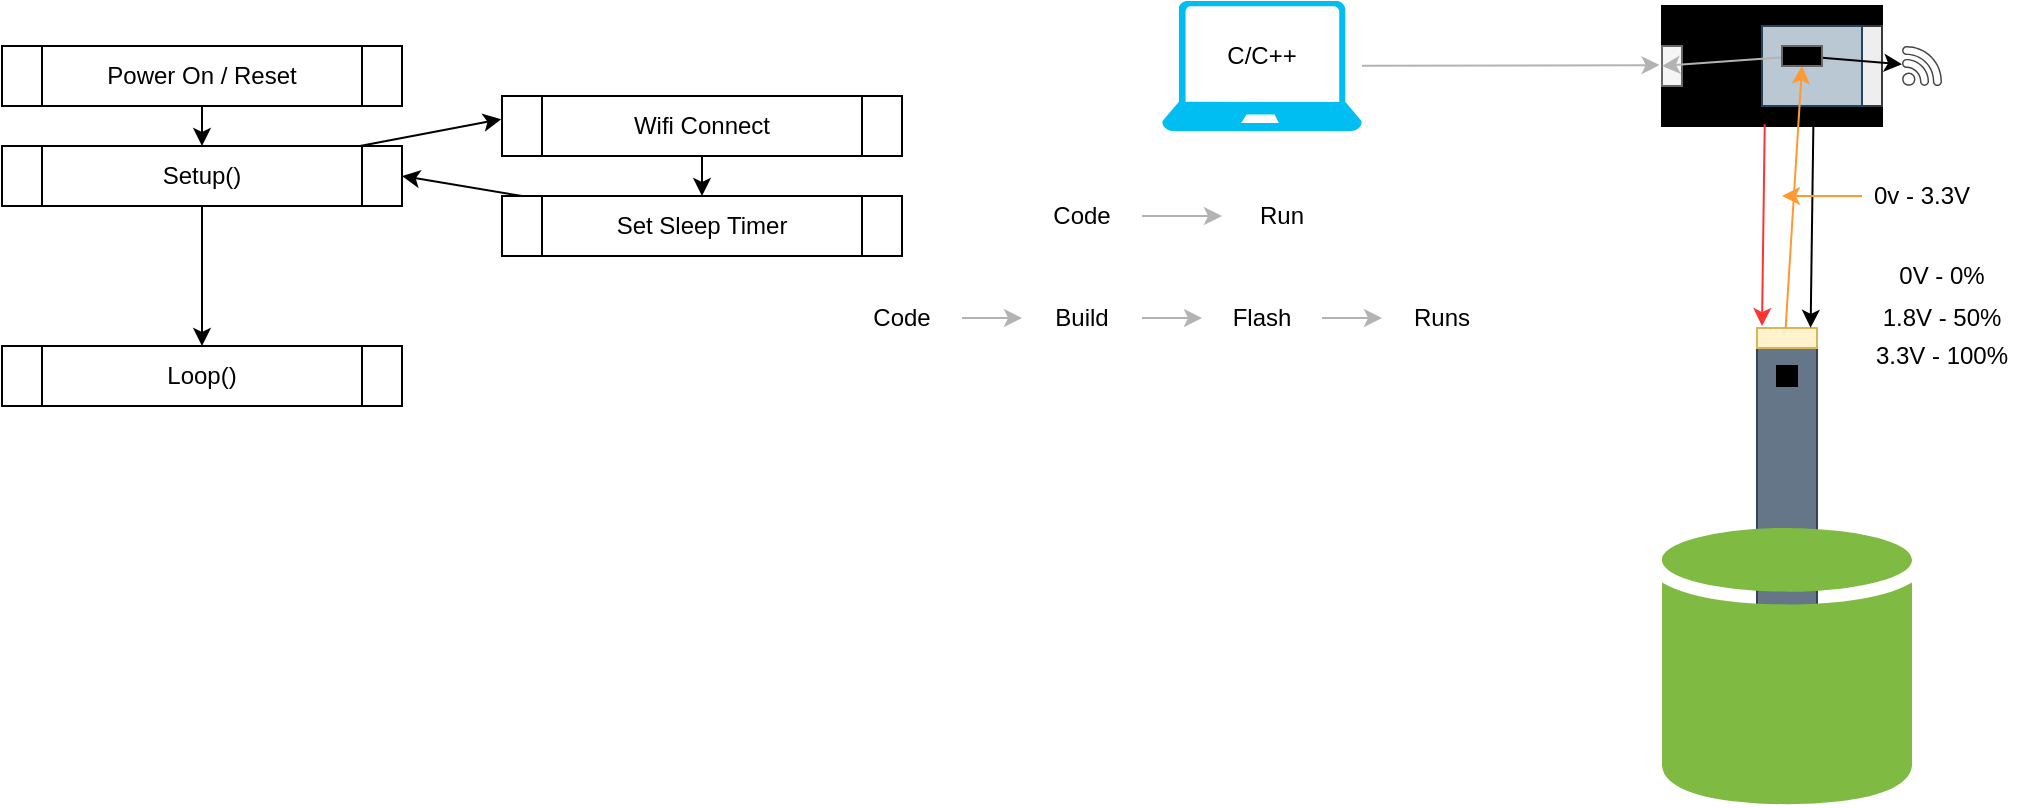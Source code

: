 <mxfile>
    <diagram id="GAz4Ro1tZ-_NzbGvpH6E" name="Page-1">
        <mxGraphModel dx="799" dy="297" grid="1" gridSize="10" guides="1" tooltips="1" connect="1" arrows="1" fold="1" page="1" pageScale="1" pageWidth="3300" pageHeight="4681" math="0" shadow="0">
            <root>
                <mxCell id="0"/>
                <mxCell id="1" parent="0"/>
                <mxCell id="4" value="" style="rounded=0;whiteSpace=wrap;html=1;fillColor=#647687;fontColor=#ffffff;strokeColor=#314354;" parent="1" vertex="1">
                    <mxGeometry x="1877.5" y="671" width="30" height="159" as="geometry"/>
                </mxCell>
                <mxCell id="5" value="" style="rounded=0;whiteSpace=wrap;html=1;fillColor=#000000;" parent="1" vertex="1">
                    <mxGeometry x="1887.5" y="680" width="10" height="10" as="geometry"/>
                </mxCell>
                <mxCell id="6" value="" style="rounded=0;whiteSpace=wrap;html=1;fillColor=#fff2cc;strokeColor=#d6b656;" parent="1" vertex="1">
                    <mxGeometry x="1877.5" y="661" width="30" height="10" as="geometry"/>
                </mxCell>
                <mxCell id="3" value="" style="sketch=0;shadow=0;dashed=0;html=1;strokeColor=none;labelPosition=center;verticalLabelPosition=bottom;verticalAlign=top;outlineConnect=0;align=center;shape=mxgraph.office.databases.database;fillColor=#7FBA42;" parent="1" vertex="1">
                    <mxGeometry x="1830" y="761" width="125" height="139" as="geometry"/>
                </mxCell>
                <mxCell id="10" value="" style="rounded=0;whiteSpace=wrap;html=1;fillColor=#000000;" parent="1" vertex="1">
                    <mxGeometry x="1830" y="500" width="110" height="60" as="geometry"/>
                </mxCell>
                <mxCell id="12" value="" style="rounded=0;whiteSpace=wrap;html=1;fillColor=#f5f5f5;fontColor=#333333;strokeColor=#666666;" parent="1" vertex="1">
                    <mxGeometry x="1830" y="520" width="10" height="20" as="geometry"/>
                </mxCell>
                <mxCell id="13" value="" style="rounded=0;whiteSpace=wrap;html=1;fillColor=#eeeeee;strokeColor=#36393d;" parent="1" vertex="1">
                    <mxGeometry x="1930" y="510" width="10" height="40" as="geometry"/>
                </mxCell>
                <mxCell id="14" value="" style="rounded=0;whiteSpace=wrap;html=1;fillColor=#bac8d3;strokeColor=#23445d;" parent="1" vertex="1">
                    <mxGeometry x="1880" y="510" width="50" height="40" as="geometry"/>
                </mxCell>
                <mxCell id="15" value="" style="endArrow=none;html=1;entryX=0.467;entryY=0.985;entryDx=0;entryDy=0;entryPerimeter=0;startArrow=classic;startFill=1;endFill=0;strokeColor=#FF3333;" parent="1" target="10" edge="1">
                    <mxGeometry width="50" height="50" relative="1" as="geometry">
                        <mxPoint x="1880" y="660" as="sourcePoint"/>
                        <mxPoint x="1840" y="600" as="targetPoint"/>
                    </mxGeometry>
                </mxCell>
                <mxCell id="16" value="" style="endArrow=none;html=1;entryX=0.467;entryY=0.985;entryDx=0;entryDy=0;entryPerimeter=0;startArrow=classic;startFill=1;endFill=0;strokeColor=#000000;" parent="1" edge="1">
                    <mxGeometry width="50" height="50" relative="1" as="geometry">
                        <mxPoint x="1904.31" y="660.9" as="sourcePoint"/>
                        <mxPoint x="1905.68" y="560" as="targetPoint"/>
                    </mxGeometry>
                </mxCell>
                <mxCell id="17" value="" style="endArrow=classic;html=1;entryX=0.4;entryY=0.5;entryDx=0;entryDy=0;entryPerimeter=0;startArrow=none;startFill=0;endFill=1;strokeColor=#FF9933;" parent="1" target="14" edge="1">
                    <mxGeometry width="50" height="50" relative="1" as="geometry">
                        <mxPoint x="1891.81" y="661" as="sourcePoint"/>
                        <mxPoint x="1893.18" y="560.1" as="targetPoint"/>
                    </mxGeometry>
                </mxCell>
                <mxCell id="19" style="edgeStyle=none;html=1;strokeColor=#FF9933;startArrow=none;startFill=0;endArrow=classic;endFill=1;" parent="1" source="18" edge="1">
                    <mxGeometry relative="1" as="geometry">
                        <mxPoint x="1890" y="595.0" as="targetPoint"/>
                    </mxGeometry>
                </mxCell>
                <mxCell id="18" value="0v - 3.3V" style="text;html=1;strokeColor=none;fillColor=none;align=center;verticalAlign=middle;whiteSpace=wrap;rounded=0;" parent="1" vertex="1">
                    <mxGeometry x="1930" y="580" width="60" height="30" as="geometry"/>
                </mxCell>
                <mxCell id="20" value="0V - 0%" style="text;html=1;strokeColor=none;fillColor=none;align=center;verticalAlign=middle;whiteSpace=wrap;rounded=0;" parent="1" vertex="1">
                    <mxGeometry x="1940" y="620" width="60" height="30" as="geometry"/>
                </mxCell>
                <mxCell id="21" value="3.3V - 100%" style="text;html=1;strokeColor=none;fillColor=none;align=center;verticalAlign=middle;whiteSpace=wrap;rounded=0;" parent="1" vertex="1">
                    <mxGeometry x="1930" y="660" width="80" height="30" as="geometry"/>
                </mxCell>
                <mxCell id="22" value="1.8V - 50%" style="text;html=1;strokeColor=none;fillColor=none;align=center;verticalAlign=middle;whiteSpace=wrap;rounded=0;" parent="1" vertex="1">
                    <mxGeometry x="1930" y="641" width="80" height="30" as="geometry"/>
                </mxCell>
                <mxCell id="25" style="edgeStyle=none;html=1;strokeColor=#000000;startArrow=none;startFill=0;endArrow=classic;endFill=1;" parent="1" source="23" target="24" edge="1">
                    <mxGeometry relative="1" as="geometry"/>
                </mxCell>
                <mxCell id="26" style="edgeStyle=none;html=1;entryX=0;entryY=0.5;entryDx=0;entryDy=0;strokeColor=#B3B3B3;startArrow=none;startFill=0;endArrow=classic;endFill=1;" parent="1" source="23" target="12" edge="1">
                    <mxGeometry relative="1" as="geometry"/>
                </mxCell>
                <mxCell id="23" value="" style="rounded=0;whiteSpace=wrap;html=1;fillColor=#000000;fontColor=#333333;strokeColor=#666666;" parent="1" vertex="1">
                    <mxGeometry x="1890" y="520" width="20" height="10" as="geometry"/>
                </mxCell>
                <mxCell id="24" value="" style="sketch=0;pointerEvents=1;shadow=0;dashed=0;html=1;strokeColor=none;fillColor=#434445;aspect=fixed;labelPosition=center;verticalLabelPosition=bottom;verticalAlign=top;align=center;outlineConnect=0;shape=mxgraph.vvd.wi_fi;" parent="1" vertex="1">
                    <mxGeometry x="1950" y="520" width="20" height="20" as="geometry"/>
                </mxCell>
                <mxCell id="28" style="edgeStyle=none;html=1;entryX=-0.121;entryY=0.478;entryDx=0;entryDy=0;entryPerimeter=0;strokeColor=#B3B3B3;startArrow=none;startFill=0;endArrow=classic;endFill=1;" parent="1" source="27" target="12" edge="1">
                    <mxGeometry relative="1" as="geometry"/>
                </mxCell>
                <mxCell id="27" value="" style="verticalLabelPosition=bottom;html=1;verticalAlign=top;align=center;strokeColor=none;fillColor=#00BEF2;shape=mxgraph.azure.laptop;pointerEvents=1;" parent="1" vertex="1">
                    <mxGeometry x="1580" y="497.5" width="100" height="65" as="geometry"/>
                </mxCell>
                <mxCell id="29" value="C/C++" style="text;html=1;strokeColor=none;fillColor=none;align=center;verticalAlign=middle;whiteSpace=wrap;rounded=0;" parent="1" vertex="1">
                    <mxGeometry x="1600" y="510" width="60" height="30" as="geometry"/>
                </mxCell>
                <mxCell id="32" style="edgeStyle=none;html=1;strokeColor=#B3B3B3;startArrow=none;startFill=0;endArrow=classic;endFill=1;" parent="1" source="30" target="31" edge="1">
                    <mxGeometry relative="1" as="geometry"/>
                </mxCell>
                <mxCell id="30" value="Code" style="text;html=1;strokeColor=none;fillColor=none;align=center;verticalAlign=middle;whiteSpace=wrap;rounded=0;" parent="1" vertex="1">
                    <mxGeometry x="1510" y="590" width="60" height="30" as="geometry"/>
                </mxCell>
                <mxCell id="31" value="Run" style="text;html=1;strokeColor=none;fillColor=none;align=center;verticalAlign=middle;whiteSpace=wrap;rounded=0;" parent="1" vertex="1">
                    <mxGeometry x="1610" y="590" width="60" height="30" as="geometry"/>
                </mxCell>
                <mxCell id="35" style="edgeStyle=none;html=1;strokeColor=#B3B3B3;startArrow=none;startFill=0;endArrow=classic;endFill=1;" parent="1" source="33" target="34" edge="1">
                    <mxGeometry relative="1" as="geometry"/>
                </mxCell>
                <mxCell id="33" value="Code" style="text;html=1;strokeColor=none;fillColor=none;align=center;verticalAlign=middle;whiteSpace=wrap;rounded=0;" parent="1" vertex="1">
                    <mxGeometry x="1420" y="641" width="60" height="30" as="geometry"/>
                </mxCell>
                <mxCell id="37" style="edgeStyle=none;html=1;strokeColor=#B3B3B3;startArrow=none;startFill=0;endArrow=classic;endFill=1;" parent="1" source="34" target="36" edge="1">
                    <mxGeometry relative="1" as="geometry"/>
                </mxCell>
                <mxCell id="34" value="Build" style="text;html=1;strokeColor=none;fillColor=none;align=center;verticalAlign=middle;whiteSpace=wrap;rounded=0;" parent="1" vertex="1">
                    <mxGeometry x="1510" y="641" width="60" height="30" as="geometry"/>
                </mxCell>
                <mxCell id="39" style="edgeStyle=none;html=1;strokeColor=#B3B3B3;startArrow=none;startFill=0;endArrow=classic;endFill=1;" parent="1" source="36" target="38" edge="1">
                    <mxGeometry relative="1" as="geometry"/>
                </mxCell>
                <mxCell id="36" value="Flash" style="text;html=1;strokeColor=none;fillColor=none;align=center;verticalAlign=middle;whiteSpace=wrap;rounded=0;" parent="1" vertex="1">
                    <mxGeometry x="1600" y="641" width="60" height="30" as="geometry"/>
                </mxCell>
                <mxCell id="38" value="Runs" style="text;html=1;strokeColor=none;fillColor=none;align=center;verticalAlign=middle;whiteSpace=wrap;rounded=0;" parent="1" vertex="1">
                    <mxGeometry x="1690" y="641" width="60" height="30" as="geometry"/>
                </mxCell>
                <mxCell id="48" style="edgeStyle=none;html=1;entryX=0.5;entryY=0;entryDx=0;entryDy=0;" edge="1" parent="1" source="40" target="41">
                    <mxGeometry relative="1" as="geometry"/>
                </mxCell>
                <mxCell id="40" value="Power On / Reset" style="shape=process;whiteSpace=wrap;html=1;backgroundOutline=1;" vertex="1" parent="1">
                    <mxGeometry x="1000" y="520" width="200" height="30" as="geometry"/>
                </mxCell>
                <mxCell id="44" style="edgeStyle=none;html=1;entryX=-0.002;entryY=0.386;entryDx=0;entryDy=0;entryPerimeter=0;" edge="1" parent="1" source="41" target="42">
                    <mxGeometry relative="1" as="geometry"/>
                </mxCell>
                <mxCell id="50" style="edgeStyle=none;html=1;entryX=0.5;entryY=0;entryDx=0;entryDy=0;" edge="1" parent="1" source="41" target="49">
                    <mxGeometry relative="1" as="geometry"/>
                </mxCell>
                <mxCell id="41" value="Setup()" style="shape=process;whiteSpace=wrap;html=1;backgroundOutline=1;" vertex="1" parent="1">
                    <mxGeometry x="1000" y="570" width="200" height="30" as="geometry"/>
                </mxCell>
                <mxCell id="46" style="edgeStyle=none;html=1;entryX=0.5;entryY=0;entryDx=0;entryDy=0;" edge="1" parent="1" source="42" target="43">
                    <mxGeometry relative="1" as="geometry"/>
                </mxCell>
                <mxCell id="42" value="Wifi Connect" style="shape=process;whiteSpace=wrap;html=1;backgroundOutline=1;" vertex="1" parent="1">
                    <mxGeometry x="1250" y="545" width="200" height="30" as="geometry"/>
                </mxCell>
                <mxCell id="47" style="edgeStyle=none;html=1;entryX=1;entryY=0.5;entryDx=0;entryDy=0;" edge="1" parent="1" source="43" target="41">
                    <mxGeometry relative="1" as="geometry"/>
                </mxCell>
                <mxCell id="43" value="Set Sleep Timer" style="shape=process;whiteSpace=wrap;html=1;backgroundOutline=1;" vertex="1" parent="1">
                    <mxGeometry x="1250" y="595" width="200" height="30" as="geometry"/>
                </mxCell>
                <mxCell id="49" value="Loop()" style="shape=process;whiteSpace=wrap;html=1;backgroundOutline=1;" vertex="1" parent="1">
                    <mxGeometry x="1000" y="670" width="200" height="30" as="geometry"/>
                </mxCell>
            </root>
        </mxGraphModel>
    </diagram>
</mxfile>